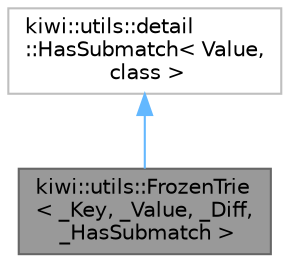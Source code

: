 digraph "kiwi::utils::FrozenTrie&lt; _Key, _Value, _Diff, _HasSubmatch &gt;"
{
 // LATEX_PDF_SIZE
  bgcolor="transparent";
  edge [fontname=Helvetica,fontsize=10,labelfontname=Helvetica,labelfontsize=10];
  node [fontname=Helvetica,fontsize=10,shape=box,height=0.2,width=0.4];
  Node1 [id="Node000001",label="kiwi::utils::FrozenTrie\l\< _Key, _Value, _Diff,\l _HasSubmatch \>",height=0.2,width=0.4,color="gray40", fillcolor="grey60", style="filled", fontcolor="black",tooltip=" "];
  Node2 -> Node1 [id="edge1_Node000001_Node000002",dir="back",color="steelblue1",style="solid",tooltip=" "];
  Node2 [id="Node000002",label="kiwi::utils::detail\l::HasSubmatch\< Value,\l class \>",height=0.2,width=0.4,color="grey75", fillcolor="white", style="filled",URL="$structkiwi_1_1utils_1_1detail_1_1HasSubmatch.html",tooltip=" "];
}
